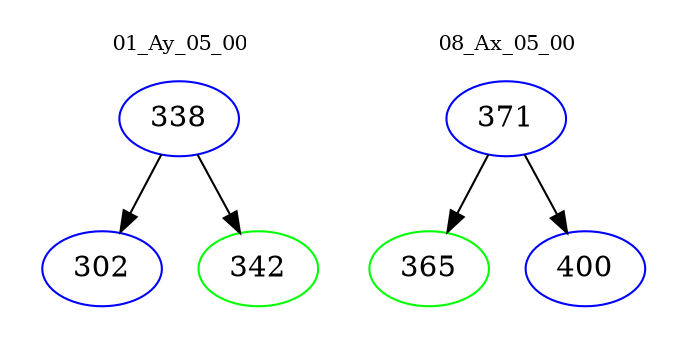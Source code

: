 digraph{
subgraph cluster_0 {
color = white
label = "01_Ay_05_00";
fontsize=10;
T0_338 [label="338", color="blue"]
T0_338 -> T0_302 [color="black"]
T0_302 [label="302", color="blue"]
T0_338 -> T0_342 [color="black"]
T0_342 [label="342", color="green"]
}
subgraph cluster_1 {
color = white
label = "08_Ax_05_00";
fontsize=10;
T1_371 [label="371", color="blue"]
T1_371 -> T1_365 [color="black"]
T1_365 [label="365", color="green"]
T1_371 -> T1_400 [color="black"]
T1_400 [label="400", color="blue"]
}
}
